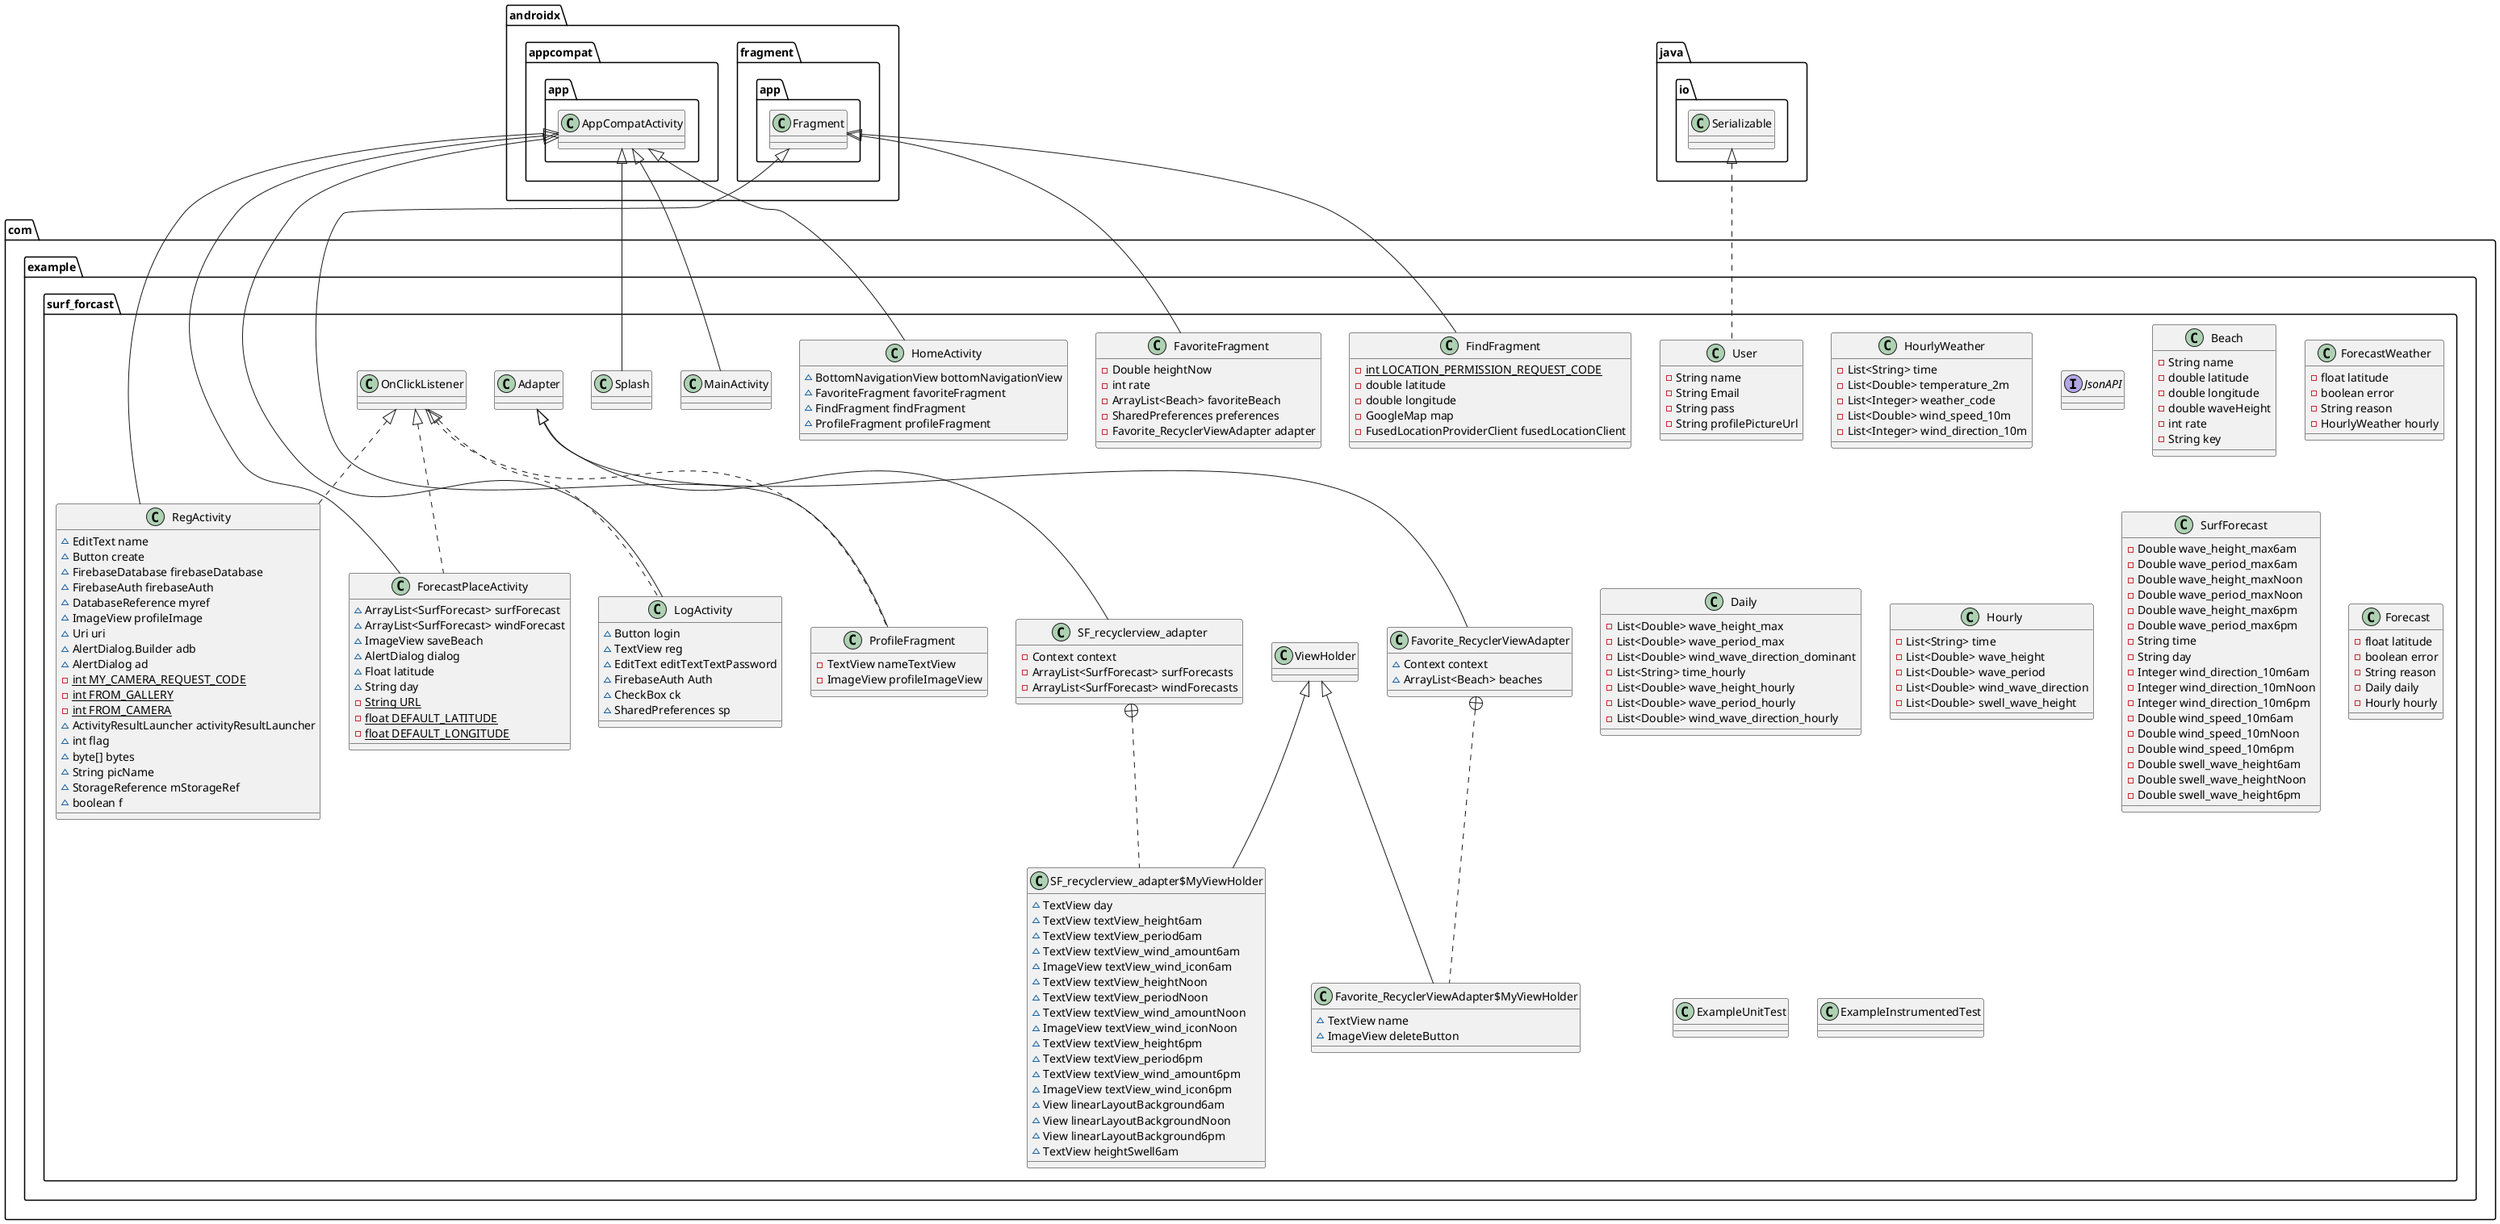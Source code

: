 @startuml
class com.example.surf_forcast.HourlyWeather {
- List<String> time
- List<Double> temperature_2m
- List<Integer> weather_code
- List<Double> wind_speed_10m
- List<Integer> wind_direction_10m
}

interface com.example.surf_forcast.JsonAPI {
}
class com.example.surf_forcast.Favorite_RecyclerViewAdapter {
~ Context context
~ ArrayList<Beach> beaches
}

class com.example.surf_forcast.Favorite_RecyclerViewAdapter$MyViewHolder {
~ TextView name
~ ImageView deleteButton
}

class com.example.surf_forcast.Beach {
- String name
- double latitude
- double longitude
- double waveHeight
- int rate
- String key
}

class com.example.surf_forcast.RegActivity {
~ EditText name
~ Button create
~ FirebaseDatabase firebaseDatabase
~ FirebaseAuth firebaseAuth
~ DatabaseReference myref
~ ImageView profileImage
~ Uri uri
~ AlertDialog.Builder adb
~ AlertDialog ad
- {static} int MY_CAMERA_REQUEST_CODE
- {static} int FROM_GALLERY
- {static} int FROM_CAMERA
~ ActivityResultLauncher activityResultLauncher
~ int flag
~ byte[] bytes
~ String picName
~ StorageReference mStorageRef
~ boolean f
}

class com.example.surf_forcast.FindFragment {
- {static} int LOCATION_PERMISSION_REQUEST_CODE
- double latitude
- double longitude
- GoogleMap map
- FusedLocationProviderClient fusedLocationClient
}

class com.example.surf_forcast.ForecastPlaceActivity {
~ ArrayList<SurfForecast> surfForecast
~ ArrayList<SurfForecast> windForecast
~ ImageView saveBeach
~ AlertDialog dialog
~ Float latitude
~ String day
- {static} String URL
- {static} float DEFAULT_LATITUDE
- {static} float DEFAULT_LONGITUDE
}

class com.example.surf_forcast.Splash {
}
class com.example.surf_forcast.User {
- String name
- String Email
- String pass
- String profilePictureUrl
}

class com.example.surf_forcast.SF_recyclerview_adapter {
- Context context
- ArrayList<SurfForecast> surfForecasts
- ArrayList<SurfForecast> windForecasts
}

class com.example.surf_forcast.SF_recyclerview_adapter$MyViewHolder {
~ TextView day
~ TextView textView_height6am
~ TextView textView_period6am
~ TextView textView_wind_amount6am
~ ImageView textView_wind_icon6am
~ TextView textView_heightNoon
~ TextView textView_periodNoon
~ TextView textView_wind_amountNoon
~ ImageView textView_wind_iconNoon
~ TextView textView_height6pm
~ TextView textView_period6pm
~ TextView textView_wind_amount6pm
~ ImageView textView_wind_icon6pm
~ View linearLayoutBackground6am
~ View linearLayoutBackgroundNoon
~ View linearLayoutBackground6pm
~ TextView heightSwell6am
}

class com.example.surf_forcast.ProfileFragment {
- TextView nameTextView
- ImageView profileImageView
}

class com.example.surf_forcast.ForecastWeather {
- float latitude
- boolean error
- String reason
- HourlyWeather hourly
}

class com.example.surf_forcast.LogActivity {
~ Button login
~ TextView reg
~ EditText editTextTextPassword
~ FirebaseAuth Auth
~ CheckBox ck
~ SharedPreferences sp
}

class com.example.surf_forcast.MainActivity {
}
class com.example.surf_forcast.Daily {
- List<Double> wave_height_max
- List<Double> wave_period_max
- List<Double> wind_wave_direction_dominant
- List<String> time_hourly
- List<Double> wave_height_hourly
- List<Double> wave_period_hourly
- List<Double> wind_wave_direction_hourly
}

class com.example.surf_forcast.Hourly {
- List<String> time
- List<Double> wave_height
- List<Double> wave_period
- List<Double> wind_wave_direction
- List<Double> swell_wave_height
}

class com.example.surf_forcast.SurfForecast {
- Double wave_height_max6am
- Double wave_period_max6am
- Double wave_height_maxNoon
- Double wave_period_maxNoon
- Double wave_height_max6pm
- Double wave_period_max6pm
- String time
- String day
- Integer wind_direction_10m6am
- Integer wind_direction_10mNoon
- Integer wind_direction_10m6pm
- Double wind_speed_10m6am
- Double wind_speed_10mNoon
- Double wind_speed_10m6pm
- Double swell_wave_height6am
- Double swell_wave_heightNoon
- Double swell_wave_height6pm
}

class com.example.surf_forcast.Forecast {
- float latitude
- boolean error
- String reason
- Daily daily
- Hourly hourly
}

class com.example.surf_forcast.FavoriteFragment {
- Double heightNow
- int rate
- ArrayList<Beach> favoriteBeach
- SharedPreferences preferences
- Favorite_RecyclerViewAdapter adapter
}

class com.example.surf_forcast.ExampleUnitTest {
}
class com.example.surf_forcast.ExampleInstrumentedTest {
}
class com.example.surf_forcast.HomeActivity {
~ BottomNavigationView bottomNavigationView
~ FavoriteFragment favoriteFragment
~ FindFragment findFragment
~ ProfileFragment profileFragment
}



com.example.surf_forcast.Adapter <|-- com.example.surf_forcast.Favorite_RecyclerViewAdapter
com.example.surf_forcast.Favorite_RecyclerViewAdapter +.. com.example.surf_forcast.Favorite_RecyclerViewAdapter$MyViewHolder
com.example.surf_forcast.ViewHolder <|-- com.example.surf_forcast.Favorite_RecyclerViewAdapter$MyViewHolder
com.example.surf_forcast.OnClickListener <|.. com.example.surf_forcast.RegActivity
androidx.appcompat.app.AppCompatActivity <|-- com.example.surf_forcast.RegActivity
androidx.fragment.app.Fragment <|-- com.example.surf_forcast.FindFragment
com.example.surf_forcast.OnClickListener <|.. com.example.surf_forcast.ForecastPlaceActivity
androidx.appcompat.app.AppCompatActivity <|-- com.example.surf_forcast.ForecastPlaceActivity
androidx.appcompat.app.AppCompatActivity <|-- com.example.surf_forcast.Splash
java.io.Serializable <|.. com.example.surf_forcast.User
com.example.surf_forcast.Adapter <|-- com.example.surf_forcast.SF_recyclerview_adapter
com.example.surf_forcast.SF_recyclerview_adapter +.. com.example.surf_forcast.SF_recyclerview_adapter$MyViewHolder
com.example.surf_forcast.ViewHolder <|-- com.example.surf_forcast.SF_recyclerview_adapter$MyViewHolder
com.example.surf_forcast.OnClickListener <|.. com.example.surf_forcast.ProfileFragment
androidx.fragment.app.Fragment <|-- com.example.surf_forcast.ProfileFragment
com.example.surf_forcast.OnClickListener <|.. com.example.surf_forcast.LogActivity
androidx.appcompat.app.AppCompatActivity <|-- com.example.surf_forcast.LogActivity
androidx.appcompat.app.AppCompatActivity <|-- com.example.surf_forcast.MainActivity
androidx.fragment.app.Fragment <|-- com.example.surf_forcast.FavoriteFragment
androidx.appcompat.app.AppCompatActivity <|-- com.example.surf_forcast.HomeActivity
@enduml